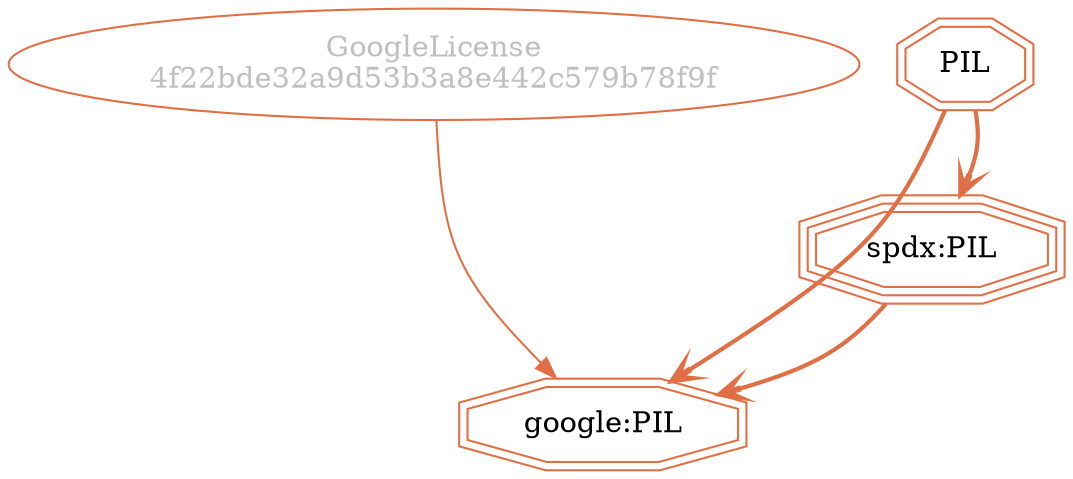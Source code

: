 strict digraph {
    node [shape=box];
    graph [splines=curved];
    5564 [label="GoogleLicense\n4f22bde32a9d53b3a8e442c579b78f9f"
         ,fontcolor=gray
         ,color="#e06f45"
         ,fillcolor="beige;1"
         ,shape=ellipse];
    5565 [label="google:PIL"
         ,color="#e06f45"
         ,shape=doubleoctagon];
    5566 [label=PIL
         ,color="#e06f45"
         ,shape=doubleoctagon];
    5567 [label="spdx:PIL"
         ,color="#e06f45"
         ,shape=tripleoctagon];
    5564 -> 5565 [weight=0.5
                 ,color="#e06f45"];
    5566 -> 5565 [style=bold
                 ,arrowhead=vee
                 ,weight=0.7
                 ,color="#e06f45"];
    5566 -> 5567 [style=bold
                 ,arrowhead=vee
                 ,weight=0.7
                 ,color="#e06f45"];
    5567 -> 5565 [style=bold
                 ,arrowhead=vee
                 ,weight=0.7
                 ,color="#e06f45"];
}
